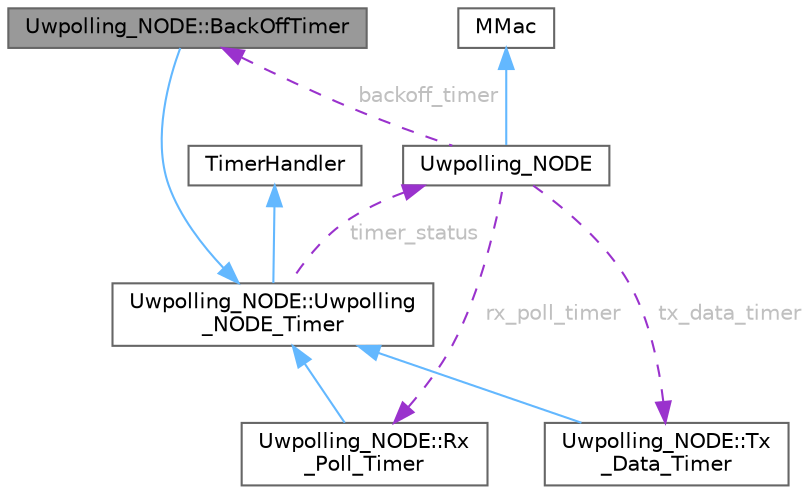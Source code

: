 digraph "Uwpolling_NODE::BackOffTimer"
{
 // LATEX_PDF_SIZE
  bgcolor="transparent";
  edge [fontname=Helvetica,fontsize=10,labelfontname=Helvetica,labelfontsize=10];
  node [fontname=Helvetica,fontsize=10,shape=box,height=0.2,width=0.4];
  Node1 [id="Node000001",label="Uwpolling_NODE::BackOffTimer",height=0.2,width=0.4,color="gray40", fillcolor="grey60", style="filled", fontcolor="black",tooltip="Class (inherited from Uwpolling_NODE_Timer) used to handle the time of backoff of the node before tra..."];
  Node2 -> Node1 [id="edge1_Node000001_Node000002",dir="back",color="steelblue1",style="solid",tooltip=" "];
  Node2 [id="Node000002",label="Uwpolling_NODE::Uwpolling\l_NODE_Timer",height=0.2,width=0.4,color="gray40", fillcolor="white", style="filled",URL="$classUwpolling__NODE_1_1Uwpolling__NODE__Timer.html",tooltip="Class that describes the timer in the AUV."];
  Node3 -> Node2 [id="edge2_Node000002_Node000003",dir="back",color="steelblue1",style="solid",tooltip=" "];
  Node3 [id="Node000003",label="TimerHandler",height=0.2,width=0.4,color="gray40", fillcolor="white", style="filled",tooltip=" "];
  Node4 -> Node2 [id="edge3_Node000002_Node000004",dir="back",color="darkorchid3",style="dashed",tooltip=" ",label=" timer_status",fontcolor="grey" ];
  Node4 [id="Node000004",label="Uwpolling_NODE",height=0.2,width=0.4,color="gray40", fillcolor="white", style="filled",URL="$classUwpolling__NODE.html",tooltip="Class used to represents the UWPOLLING MAC layer of a node."];
  Node5 -> Node4 [id="edge4_Node000004_Node000005",dir="back",color="steelblue1",style="solid",tooltip=" "];
  Node5 [id="Node000005",label="MMac",height=0.2,width=0.4,color="gray40", fillcolor="white", style="filled",tooltip=" "];
  Node1 -> Node4 [id="edge5_Node000004_Node000001",dir="back",color="darkorchid3",style="dashed",tooltip=" ",label=" backoff_timer",fontcolor="grey" ];
  Node6 -> Node4 [id="edge6_Node000004_Node000006",dir="back",color="darkorchid3",style="dashed",tooltip=" ",label=" rx_poll_timer",fontcolor="grey" ];
  Node6 [id="Node000006",label="Uwpolling_NODE::Rx\l_Poll_Timer",height=0.2,width=0.4,color="gray40", fillcolor="white", style="filled",URL="$classUwpolling__NODE_1_1Rx__Poll__Timer.html",tooltip="Class (inherited from Uwpolling_NODE_Timer) used to handle the time in which the NODE wait for the PO..."];
  Node2 -> Node6 [id="edge7_Node000006_Node000002",dir="back",color="steelblue1",style="solid",tooltip=" "];
  Node7 -> Node4 [id="edge8_Node000004_Node000007",dir="back",color="darkorchid3",style="dashed",tooltip=" ",label=" tx_data_timer",fontcolor="grey" ];
  Node7 [id="Node000007",label="Uwpolling_NODE::Tx\l_Data_Timer",height=0.2,width=0.4,color="gray40", fillcolor="white", style="filled",URL="$classUwpolling__NODE_1_1Tx__Data__Timer.html",tooltip="Class (inherited from Uwpolling_NODE_Timer) used to handle the time between the transmission of the D..."];
  Node2 -> Node7 [id="edge9_Node000007_Node000002",dir="back",color="steelblue1",style="solid",tooltip=" "];
}
